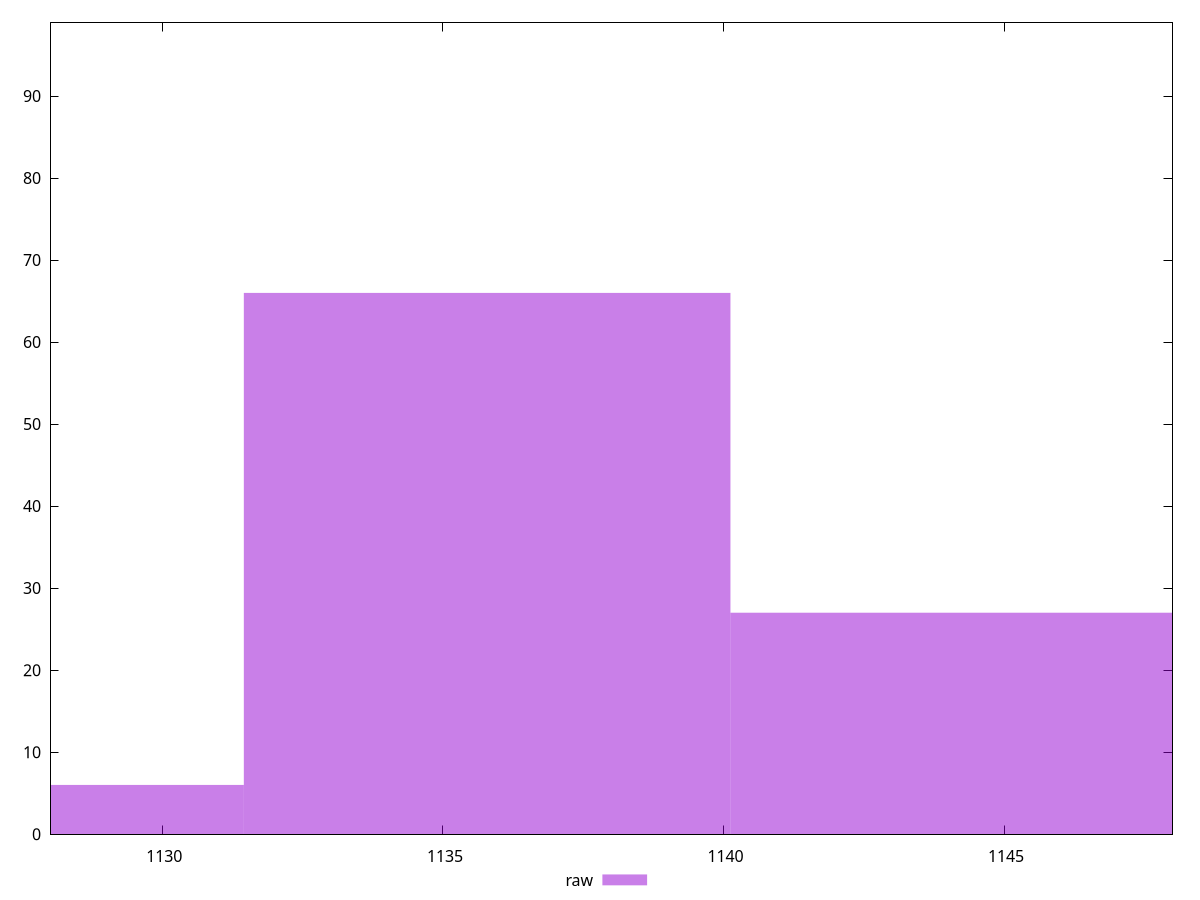 reset

$raw <<EOF
1135.7885960838662 66
1127.1184541290274 6
1144.458738038705 27
EOF

set key outside below
set boxwidth 8.670141954838673
set xrange [1128:1148]
set yrange [0:99]
set trange [0:99]
set style fill transparent solid 0.5 noborder
set terminal svg size 640, 490 enhanced background rgb 'white'
set output "reports/report_00030_2021-02-24T20-42-31.540Z/uses-rel-preload/samples/card/raw/histogram.svg"

plot $raw title "raw" with boxes

reset
